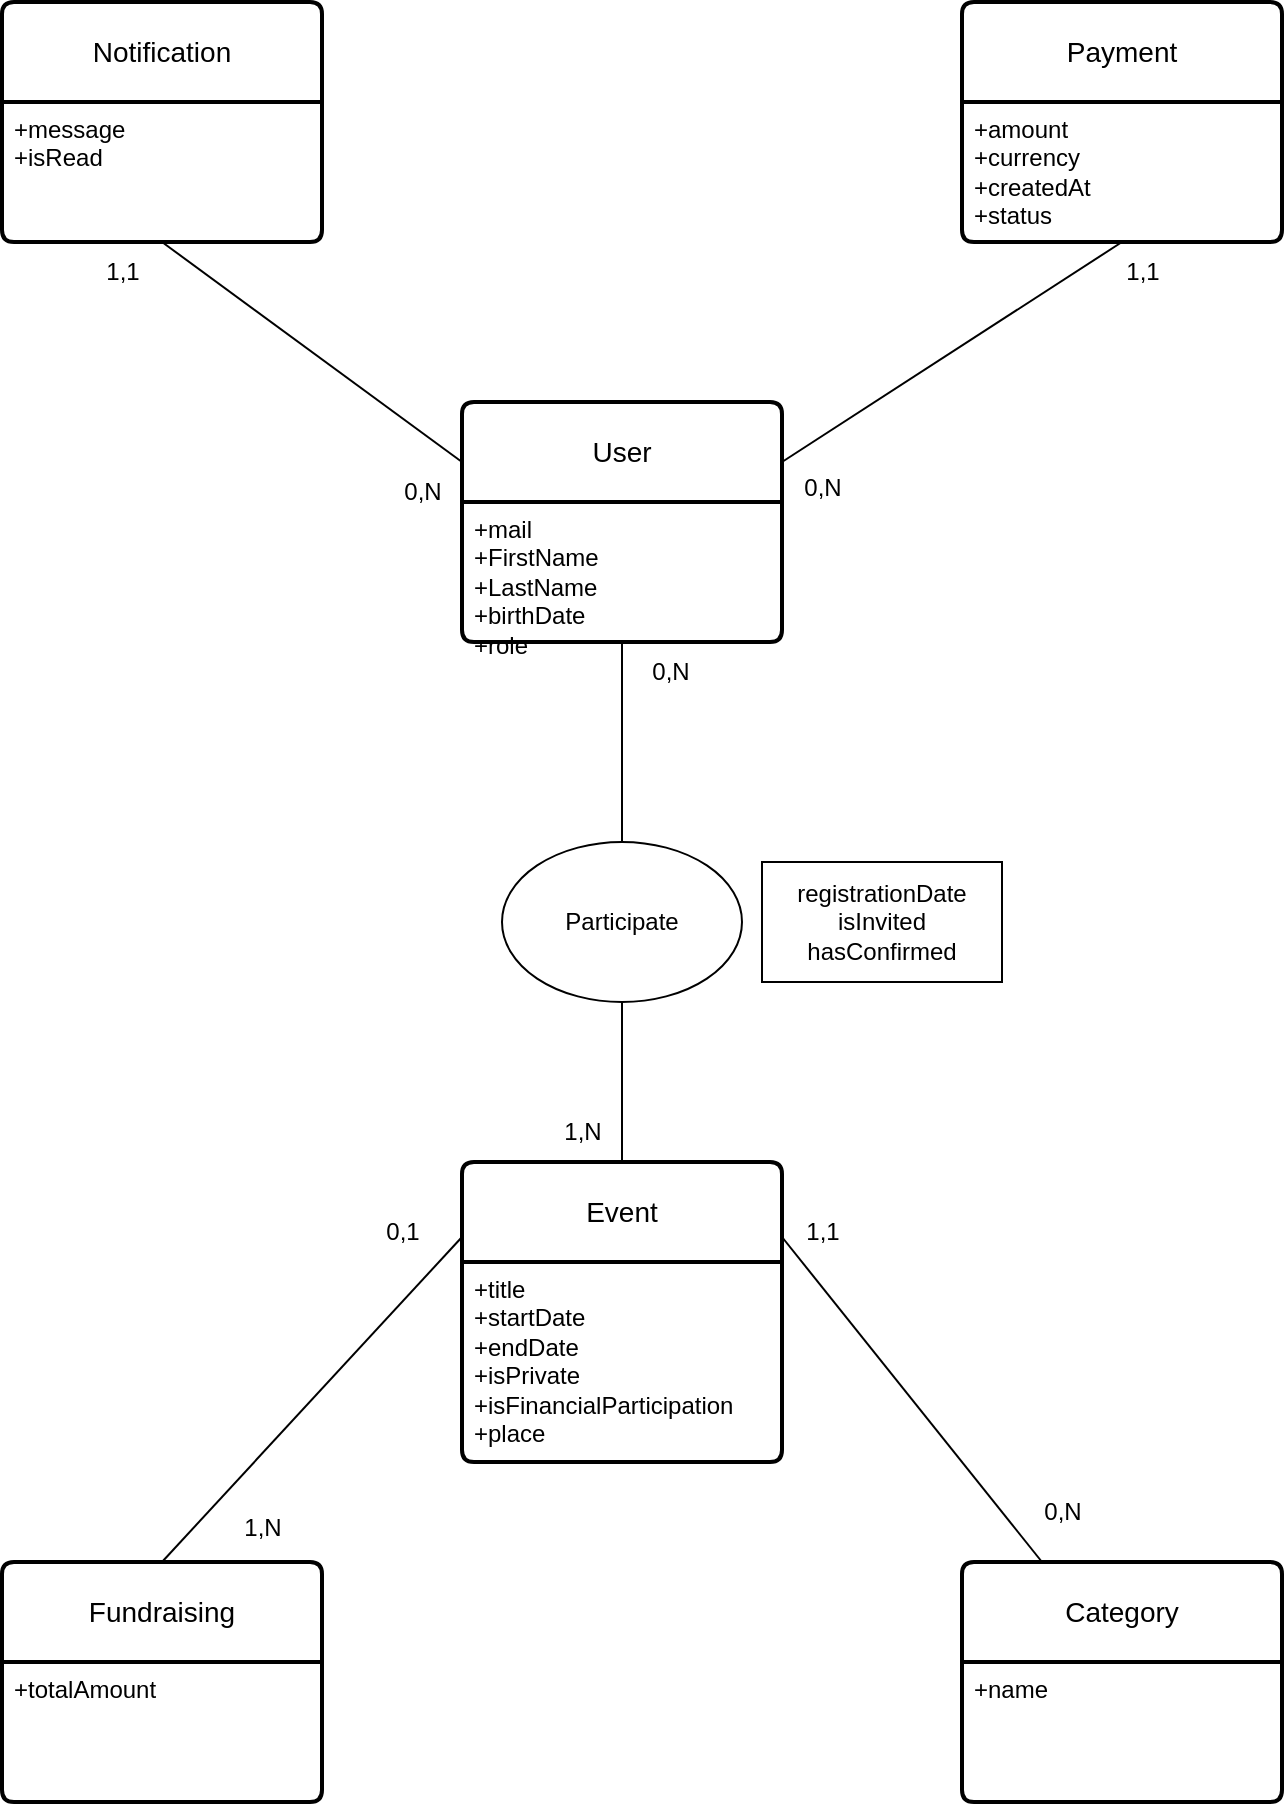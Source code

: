 <mxfile version="21.7.2" type="github">
  <diagram name="Page-1" id="ny8mHe50LhdjAiGDT042">
    <mxGraphModel dx="1434" dy="750" grid="1" gridSize="10" guides="1" tooltips="1" connect="1" arrows="1" fold="1" page="1" pageScale="1" pageWidth="827" pageHeight="1169" math="0" shadow="0">
      <root>
        <mxCell id="0" />
        <mxCell id="1" parent="0" />
        <mxCell id="IVAVn5q4s5NJCSCOK2Hs-2" value="User" style="swimlane;childLayout=stackLayout;horizontal=1;startSize=50;horizontalStack=0;rounded=1;fontSize=14;fontStyle=0;strokeWidth=2;resizeParent=0;resizeLast=1;shadow=0;dashed=0;align=center;arcSize=4;whiteSpace=wrap;html=1;" vertex="1" parent="1">
          <mxGeometry x="310" y="240" width="160" height="120" as="geometry">
            <mxRectangle x="310" y="240" width="70" height="50" as="alternateBounds" />
          </mxGeometry>
        </mxCell>
        <mxCell id="IVAVn5q4s5NJCSCOK2Hs-28" value="+mail&lt;br&gt;+FirstName&lt;br&gt;+LastName&lt;br&gt;+birthDate&lt;br&gt;+role" style="align=left;strokeColor=none;fillColor=none;spacingLeft=4;fontSize=12;verticalAlign=top;resizable=0;rotatable=0;part=1;html=1;" vertex="1" parent="IVAVn5q4s5NJCSCOK2Hs-2">
          <mxGeometry y="50" width="160" height="70" as="geometry" />
        </mxCell>
        <mxCell id="IVAVn5q4s5NJCSCOK2Hs-4" value="Event" style="swimlane;childLayout=stackLayout;horizontal=1;startSize=50;horizontalStack=0;rounded=1;fontSize=14;fontStyle=0;strokeWidth=2;resizeParent=0;resizeLast=1;shadow=0;dashed=0;align=center;arcSize=4;whiteSpace=wrap;html=1;" vertex="1" parent="1">
          <mxGeometry x="310" y="620" width="160" height="150" as="geometry" />
        </mxCell>
        <mxCell id="IVAVn5q4s5NJCSCOK2Hs-5" value="+title&lt;br&gt;+startDate&lt;br&gt;+endDate&lt;br&gt;+isPrivate&lt;br&gt;+isFinancialParticipation&lt;br&gt;+place" style="align=left;strokeColor=none;fillColor=none;spacingLeft=4;fontSize=12;verticalAlign=top;resizable=0;rotatable=0;part=1;html=1;" vertex="1" parent="IVAVn5q4s5NJCSCOK2Hs-4">
          <mxGeometry y="50" width="160" height="100" as="geometry" />
        </mxCell>
        <mxCell id="IVAVn5q4s5NJCSCOK2Hs-6" value="Notification" style="swimlane;childLayout=stackLayout;horizontal=1;startSize=50;horizontalStack=0;rounded=1;fontSize=14;fontStyle=0;strokeWidth=2;resizeParent=0;resizeLast=1;shadow=0;dashed=0;align=center;arcSize=4;whiteSpace=wrap;html=1;" vertex="1" parent="1">
          <mxGeometry x="80" y="40" width="160" height="120" as="geometry" />
        </mxCell>
        <mxCell id="IVAVn5q4s5NJCSCOK2Hs-7" value="+message&lt;br&gt;+isRead" style="align=left;strokeColor=none;fillColor=none;spacingLeft=4;fontSize=12;verticalAlign=top;resizable=0;rotatable=0;part=1;html=1;" vertex="1" parent="IVAVn5q4s5NJCSCOK2Hs-6">
          <mxGeometry y="50" width="160" height="70" as="geometry" />
        </mxCell>
        <mxCell id="IVAVn5q4s5NJCSCOK2Hs-8" value="Payment" style="swimlane;childLayout=stackLayout;horizontal=1;startSize=50;horizontalStack=0;rounded=1;fontSize=14;fontStyle=0;strokeWidth=2;resizeParent=0;resizeLast=1;shadow=0;dashed=0;align=center;arcSize=4;whiteSpace=wrap;html=1;" vertex="1" parent="1">
          <mxGeometry x="560" y="40" width="160" height="120" as="geometry" />
        </mxCell>
        <mxCell id="IVAVn5q4s5NJCSCOK2Hs-9" value="+amount&lt;br&gt;+currency&lt;br&gt;+createdAt&lt;br&gt;+status&lt;br&gt;" style="align=left;strokeColor=none;fillColor=none;spacingLeft=4;fontSize=12;verticalAlign=top;resizable=0;rotatable=0;part=1;html=1;" vertex="1" parent="IVAVn5q4s5NJCSCOK2Hs-8">
          <mxGeometry y="50" width="160" height="70" as="geometry" />
        </mxCell>
        <mxCell id="IVAVn5q4s5NJCSCOK2Hs-10" value="Fundraising" style="swimlane;childLayout=stackLayout;horizontal=1;startSize=50;horizontalStack=0;rounded=1;fontSize=14;fontStyle=0;strokeWidth=2;resizeParent=0;resizeLast=1;shadow=0;dashed=0;align=center;arcSize=4;whiteSpace=wrap;html=1;" vertex="1" parent="1">
          <mxGeometry x="80" y="820" width="160" height="120" as="geometry" />
        </mxCell>
        <mxCell id="IVAVn5q4s5NJCSCOK2Hs-11" value="+totalAmount" style="align=left;strokeColor=none;fillColor=none;spacingLeft=4;fontSize=12;verticalAlign=top;resizable=0;rotatable=0;part=1;html=1;" vertex="1" parent="IVAVn5q4s5NJCSCOK2Hs-10">
          <mxGeometry y="50" width="160" height="70" as="geometry" />
        </mxCell>
        <mxCell id="IVAVn5q4s5NJCSCOK2Hs-12" value="Category" style="swimlane;childLayout=stackLayout;horizontal=1;startSize=50;horizontalStack=0;rounded=1;fontSize=14;fontStyle=0;strokeWidth=2;resizeParent=0;resizeLast=1;shadow=0;dashed=0;align=center;arcSize=4;whiteSpace=wrap;html=1;" vertex="1" parent="1">
          <mxGeometry x="560" y="820" width="160" height="120" as="geometry" />
        </mxCell>
        <mxCell id="IVAVn5q4s5NJCSCOK2Hs-13" value="+name" style="align=left;strokeColor=none;fillColor=none;spacingLeft=4;fontSize=12;verticalAlign=top;resizable=0;rotatable=0;part=1;html=1;" vertex="1" parent="IVAVn5q4s5NJCSCOK2Hs-12">
          <mxGeometry y="50" width="160" height="70" as="geometry" />
        </mxCell>
        <mxCell id="IVAVn5q4s5NJCSCOK2Hs-14" value="Participate" style="ellipse;whiteSpace=wrap;html=1;" vertex="1" parent="1">
          <mxGeometry x="330" y="460" width="120" height="80" as="geometry" />
        </mxCell>
        <mxCell id="IVAVn5q4s5NJCSCOK2Hs-23" value="" style="endArrow=none;html=1;rounded=0;entryX=0.5;entryY=1;entryDx=0;entryDy=0;exitX=1;exitY=0.25;exitDx=0;exitDy=0;" edge="1" parent="1" source="IVAVn5q4s5NJCSCOK2Hs-2" target="IVAVn5q4s5NJCSCOK2Hs-9">
          <mxGeometry width="50" height="50" relative="1" as="geometry">
            <mxPoint x="390" y="360" as="sourcePoint" />
            <mxPoint x="440" y="260" as="targetPoint" />
          </mxGeometry>
        </mxCell>
        <mxCell id="IVAVn5q4s5NJCSCOK2Hs-27" value="" style="endArrow=none;html=1;rounded=0;entryX=0.5;entryY=1;entryDx=0;entryDy=0;exitX=0;exitY=0.25;exitDx=0;exitDy=0;" edge="1" parent="1" source="IVAVn5q4s5NJCSCOK2Hs-2" target="IVAVn5q4s5NJCSCOK2Hs-7">
          <mxGeometry width="50" height="50" relative="1" as="geometry">
            <mxPoint x="300" y="310" as="sourcePoint" />
            <mxPoint x="440" y="260" as="targetPoint" />
          </mxGeometry>
        </mxCell>
        <mxCell id="IVAVn5q4s5NJCSCOK2Hs-29" value="1,1" style="text;html=1;align=center;verticalAlign=middle;resizable=0;points=[];autosize=1;strokeColor=none;fillColor=none;" vertex="1" parent="1">
          <mxGeometry x="120" y="160" width="40" height="30" as="geometry" />
        </mxCell>
        <mxCell id="IVAVn5q4s5NJCSCOK2Hs-30" value="0,N" style="text;html=1;align=center;verticalAlign=middle;resizable=0;points=[];autosize=1;strokeColor=none;fillColor=none;" vertex="1" parent="1">
          <mxGeometry x="270" y="270" width="40" height="30" as="geometry" />
        </mxCell>
        <mxCell id="IVAVn5q4s5NJCSCOK2Hs-31" value="0,N" style="text;html=1;align=center;verticalAlign=middle;resizable=0;points=[];autosize=1;strokeColor=none;fillColor=none;" vertex="1" parent="1">
          <mxGeometry x="470" y="268" width="40" height="30" as="geometry" />
        </mxCell>
        <mxCell id="IVAVn5q4s5NJCSCOK2Hs-32" value="1,1" style="text;html=1;align=center;verticalAlign=middle;resizable=0;points=[];autosize=1;strokeColor=none;fillColor=none;" vertex="1" parent="1">
          <mxGeometry x="630" y="160" width="40" height="30" as="geometry" />
        </mxCell>
        <mxCell id="IVAVn5q4s5NJCSCOK2Hs-33" value="" style="endArrow=none;html=1;rounded=0;entryX=0.5;entryY=1;entryDx=0;entryDy=0;" edge="1" parent="1" source="IVAVn5q4s5NJCSCOK2Hs-14" target="IVAVn5q4s5NJCSCOK2Hs-28">
          <mxGeometry width="50" height="50" relative="1" as="geometry">
            <mxPoint x="390" y="410" as="sourcePoint" />
            <mxPoint x="440" y="360" as="targetPoint" />
          </mxGeometry>
        </mxCell>
        <mxCell id="IVAVn5q4s5NJCSCOK2Hs-34" value="0,N" style="text;html=1;align=center;verticalAlign=middle;resizable=0;points=[];autosize=1;strokeColor=none;fillColor=none;" vertex="1" parent="1">
          <mxGeometry x="394" y="360" width="40" height="30" as="geometry" />
        </mxCell>
        <mxCell id="IVAVn5q4s5NJCSCOK2Hs-35" value="" style="endArrow=none;html=1;rounded=0;exitX=0.5;exitY=1;exitDx=0;exitDy=0;entryX=0.5;entryY=0;entryDx=0;entryDy=0;" edge="1" parent="1" source="IVAVn5q4s5NJCSCOK2Hs-14" target="IVAVn5q4s5NJCSCOK2Hs-4">
          <mxGeometry width="50" height="50" relative="1" as="geometry">
            <mxPoint x="390" y="510" as="sourcePoint" />
            <mxPoint x="440" y="460" as="targetPoint" />
          </mxGeometry>
        </mxCell>
        <mxCell id="IVAVn5q4s5NJCSCOK2Hs-36" value="1,N" style="text;html=1;align=center;verticalAlign=middle;resizable=0;points=[];autosize=1;strokeColor=none;fillColor=none;" vertex="1" parent="1">
          <mxGeometry x="350" y="590" width="40" height="30" as="geometry" />
        </mxCell>
        <mxCell id="IVAVn5q4s5NJCSCOK2Hs-37" value="" style="endArrow=none;html=1;rounded=0;entryX=0;entryY=0.25;entryDx=0;entryDy=0;exitX=0.5;exitY=0;exitDx=0;exitDy=0;" edge="1" parent="1" source="IVAVn5q4s5NJCSCOK2Hs-10" target="IVAVn5q4s5NJCSCOK2Hs-4">
          <mxGeometry width="50" height="50" relative="1" as="geometry">
            <mxPoint x="390" y="710" as="sourcePoint" />
            <mxPoint x="440" y="660" as="targetPoint" />
          </mxGeometry>
        </mxCell>
        <mxCell id="IVAVn5q4s5NJCSCOK2Hs-38" value="0,1" style="text;html=1;align=center;verticalAlign=middle;resizable=0;points=[];autosize=1;strokeColor=none;fillColor=none;" vertex="1" parent="1">
          <mxGeometry x="260" y="640" width="40" height="30" as="geometry" />
        </mxCell>
        <mxCell id="IVAVn5q4s5NJCSCOK2Hs-39" value="1,N" style="text;html=1;align=center;verticalAlign=middle;resizable=0;points=[];autosize=1;strokeColor=none;fillColor=none;" vertex="1" parent="1">
          <mxGeometry x="190" y="788" width="40" height="30" as="geometry" />
        </mxCell>
        <mxCell id="IVAVn5q4s5NJCSCOK2Hs-40" value="" style="endArrow=none;html=1;rounded=0;entryX=1;entryY=0.25;entryDx=0;entryDy=0;exitX=0.25;exitY=0;exitDx=0;exitDy=0;" edge="1" parent="1" source="IVAVn5q4s5NJCSCOK2Hs-12" target="IVAVn5q4s5NJCSCOK2Hs-4">
          <mxGeometry width="50" height="50" relative="1" as="geometry">
            <mxPoint x="390" y="710" as="sourcePoint" />
            <mxPoint x="440" y="660" as="targetPoint" />
          </mxGeometry>
        </mxCell>
        <mxCell id="IVAVn5q4s5NJCSCOK2Hs-41" value="1,1" style="text;html=1;align=center;verticalAlign=middle;resizable=0;points=[];autosize=1;strokeColor=none;fillColor=none;" vertex="1" parent="1">
          <mxGeometry x="470" y="640" width="40" height="30" as="geometry" />
        </mxCell>
        <mxCell id="IVAVn5q4s5NJCSCOK2Hs-42" value="0,N" style="text;html=1;align=center;verticalAlign=middle;resizable=0;points=[];autosize=1;strokeColor=none;fillColor=none;" vertex="1" parent="1">
          <mxGeometry x="590" y="780" width="40" height="30" as="geometry" />
        </mxCell>
        <mxCell id="IVAVn5q4s5NJCSCOK2Hs-43" value="registrationDate&lt;br&gt;isInvited&lt;br&gt;hasConfirmed" style="rounded=0;whiteSpace=wrap;html=1;" vertex="1" parent="1">
          <mxGeometry x="460" y="470" width="120" height="60" as="geometry" />
        </mxCell>
      </root>
    </mxGraphModel>
  </diagram>
</mxfile>

